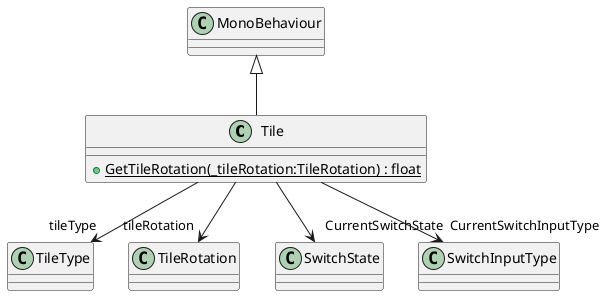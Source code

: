 @startuml
class Tile {
    + {static} GetTileRotation(_tileRotation:TileRotation) : float
}
MonoBehaviour <|-- Tile
Tile --> "tileType" TileType
Tile --> "tileRotation" TileRotation
Tile --> "CurrentSwitchState" SwitchState
Tile --> "CurrentSwitchInputType" SwitchInputType
@enduml
